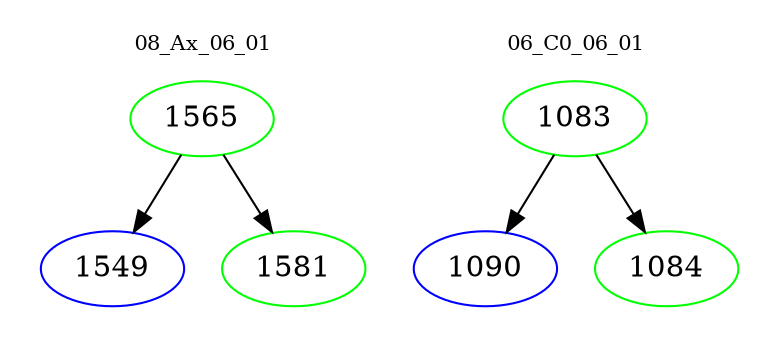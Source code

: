 digraph{
subgraph cluster_0 {
color = white
label = "08_Ax_06_01";
fontsize=10;
T0_1565 [label="1565", color="green"]
T0_1565 -> T0_1549 [color="black"]
T0_1549 [label="1549", color="blue"]
T0_1565 -> T0_1581 [color="black"]
T0_1581 [label="1581", color="green"]
}
subgraph cluster_1 {
color = white
label = "06_C0_06_01";
fontsize=10;
T1_1083 [label="1083", color="green"]
T1_1083 -> T1_1090 [color="black"]
T1_1090 [label="1090", color="blue"]
T1_1083 -> T1_1084 [color="black"]
T1_1084 [label="1084", color="green"]
}
}
